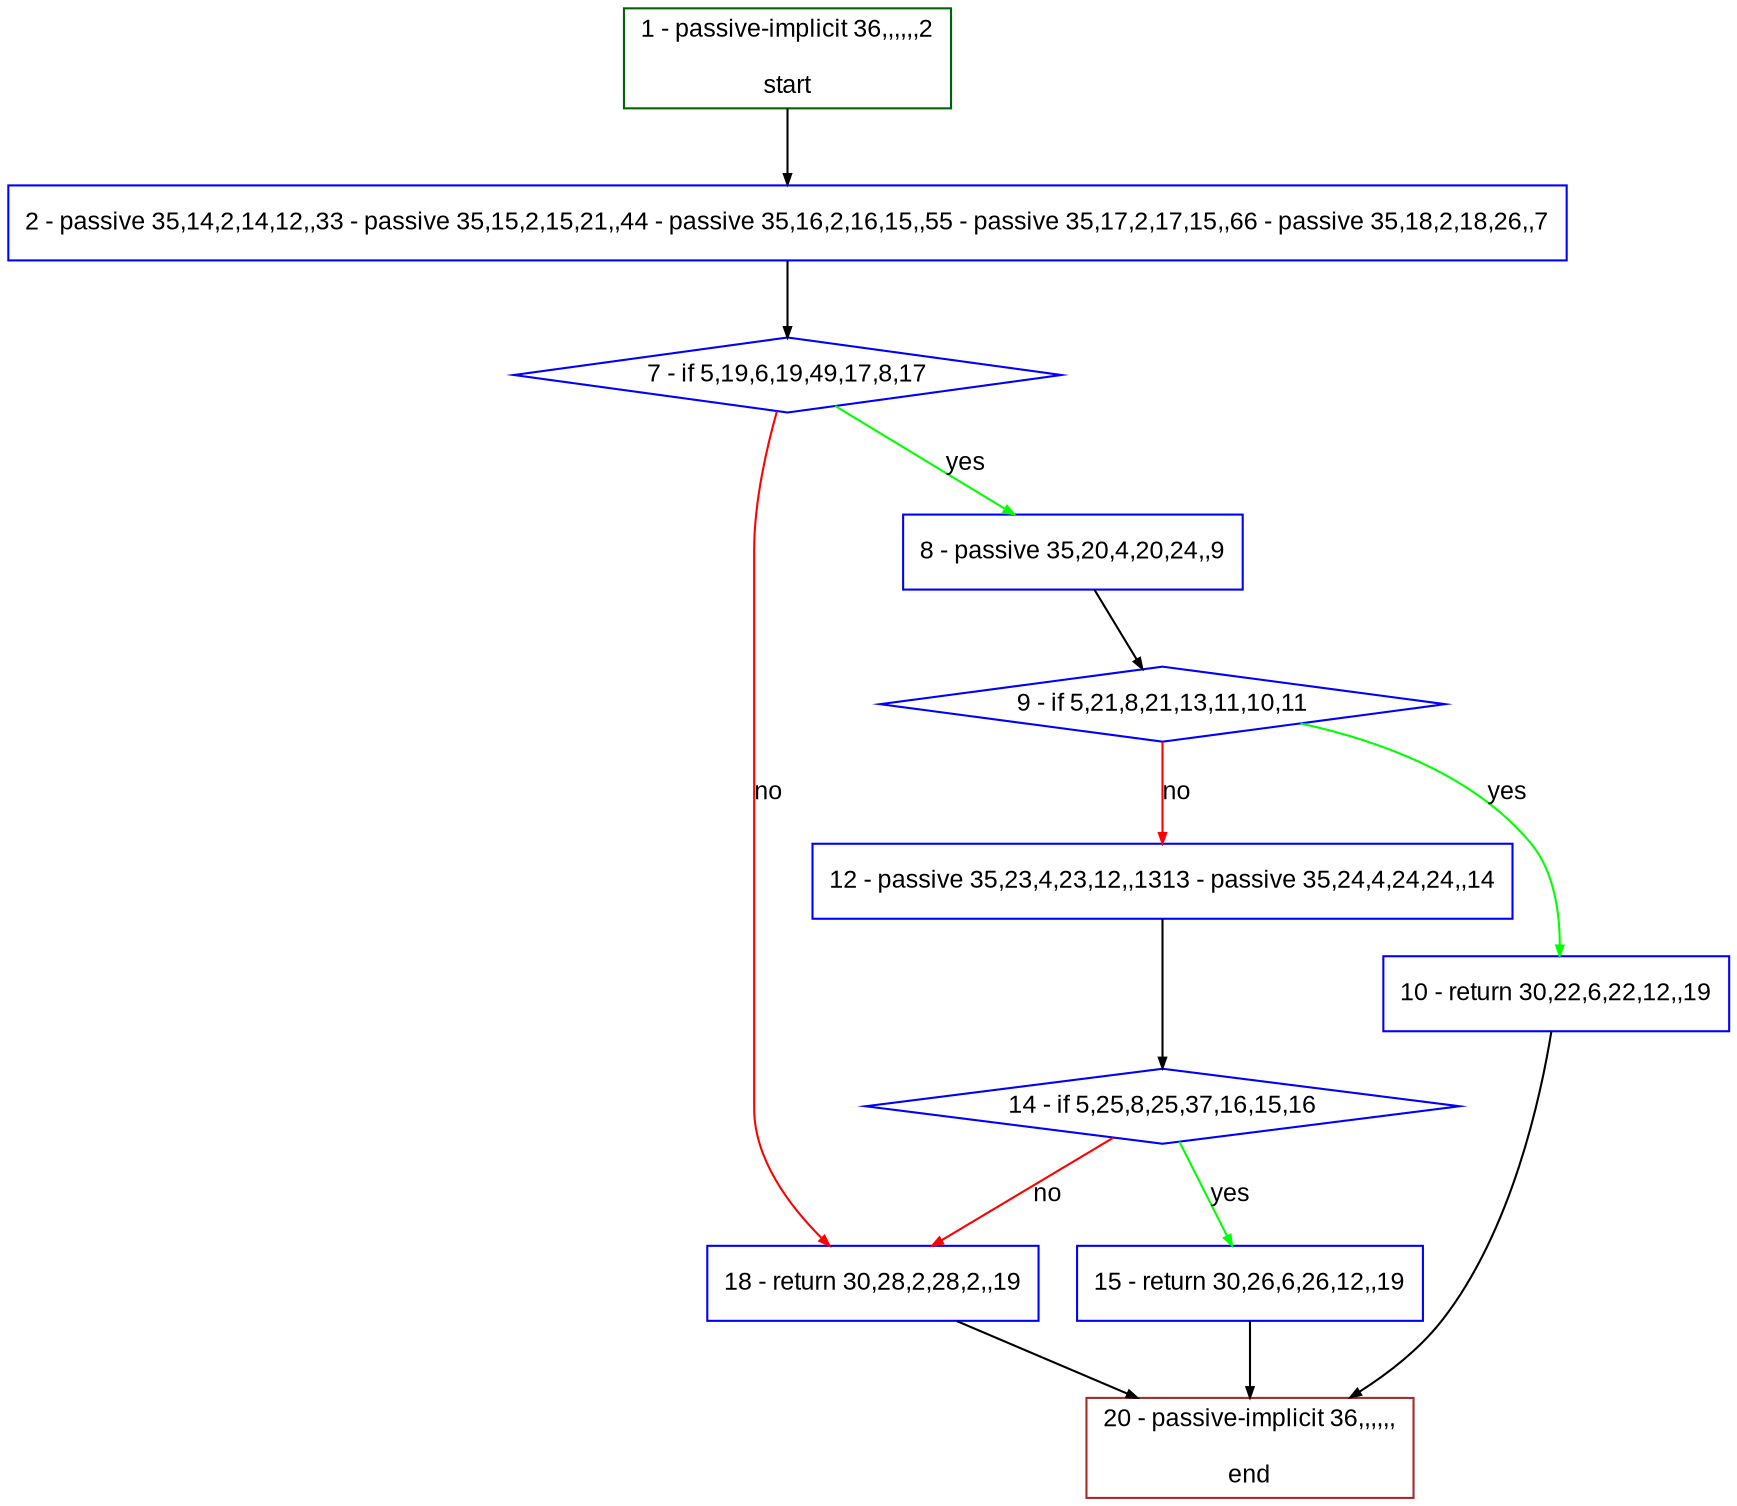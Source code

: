 digraph "" {
  graph [bgcolor="white", fillcolor="#FFFFCC", pack="true", packmode="clust", fontname="Arial", label="", fontsize="12", compound="true", style="rounded,filled"];
  node [node_initialized="no", fillcolor="white", fontname="Arial", label="", color="grey", fontsize="12", fixedsize="false", compound="true", shape="rectangle", style="filled"];
  edge [arrowtail="none", lhead="", fontcolor="black", fontname="Arial", label="", color="black", fontsize="12", arrowhead="normal", arrowsize="0.5", compound="true", ltail="", dir="forward"];
  __N1 [fillcolor="#ffffff", label="2 - passive 35,14,2,14,12,,33 - passive 35,15,2,15,21,,44 - passive 35,16,2,16,15,,55 - passive 35,17,2,17,15,,66 - passive 35,18,2,18,26,,7", color="#0000ff", shape="box", style="filled"];
  __N2 [fillcolor="#ffffff", label="1 - passive-implicit 36,,,,,,2\n\nstart", color="#006400", shape="box", style="filled"];
  __N3 [fillcolor="#ffffff", label="7 - if 5,19,6,19,49,17,8,17", color="#0000ff", shape="diamond", style="filled"];
  __N4 [fillcolor="#ffffff", label="8 - passive 35,20,4,20,24,,9", color="#0000ff", shape="box", style="filled"];
  __N5 [fillcolor="#ffffff", label="18 - return 30,28,2,28,2,,19", color="#0000ff", shape="box", style="filled"];
  __N6 [fillcolor="#ffffff", label="9 - if 5,21,8,21,13,11,10,11", color="#0000ff", shape="diamond", style="filled"];
  __N7 [fillcolor="#ffffff", label="10 - return 30,22,6,22,12,,19", color="#0000ff", shape="box", style="filled"];
  __N8 [fillcolor="#ffffff", label="12 - passive 35,23,4,23,12,,1313 - passive 35,24,4,24,24,,14", color="#0000ff", shape="box", style="filled"];
  __N9 [fillcolor="#ffffff", label="20 - passive-implicit 36,,,,,,\n\nend", color="#a52a2a", shape="box", style="filled"];
  __N10 [fillcolor="#ffffff", label="14 - if 5,25,8,25,37,16,15,16", color="#0000ff", shape="diamond", style="filled"];
  __N11 [fillcolor="#ffffff", label="15 - return 30,26,6,26,12,,19", color="#0000ff", shape="box", style="filled"];
  __N2 -> __N1 [arrowtail="none", color="#000000", label="", arrowhead="normal", dir="forward"];
  __N1 -> __N3 [arrowtail="none", color="#000000", label="", arrowhead="normal", dir="forward"];
  __N3 -> __N4 [arrowtail="none", color="#00ff00", label="yes", arrowhead="normal", dir="forward"];
  __N3 -> __N5 [arrowtail="none", color="#ff0000", label="no", arrowhead="normal", dir="forward"];
  __N4 -> __N6 [arrowtail="none", color="#000000", label="", arrowhead="normal", dir="forward"];
  __N6 -> __N7 [arrowtail="none", color="#00ff00", label="yes", arrowhead="normal", dir="forward"];
  __N6 -> __N8 [arrowtail="none", color="#ff0000", label="no", arrowhead="normal", dir="forward"];
  __N7 -> __N9 [arrowtail="none", color="#000000", label="", arrowhead="normal", dir="forward"];
  __N8 -> __N10 [arrowtail="none", color="#000000", label="", arrowhead="normal", dir="forward"];
  __N10 -> __N11 [arrowtail="none", color="#00ff00", label="yes", arrowhead="normal", dir="forward"];
  __N10 -> __N5 [arrowtail="none", color="#ff0000", label="no", arrowhead="normal", dir="forward"];
  __N11 -> __N9 [arrowtail="none", color="#000000", label="", arrowhead="normal", dir="forward"];
  __N5 -> __N9 [arrowtail="none", color="#000000", label="", arrowhead="normal", dir="forward"];
}
